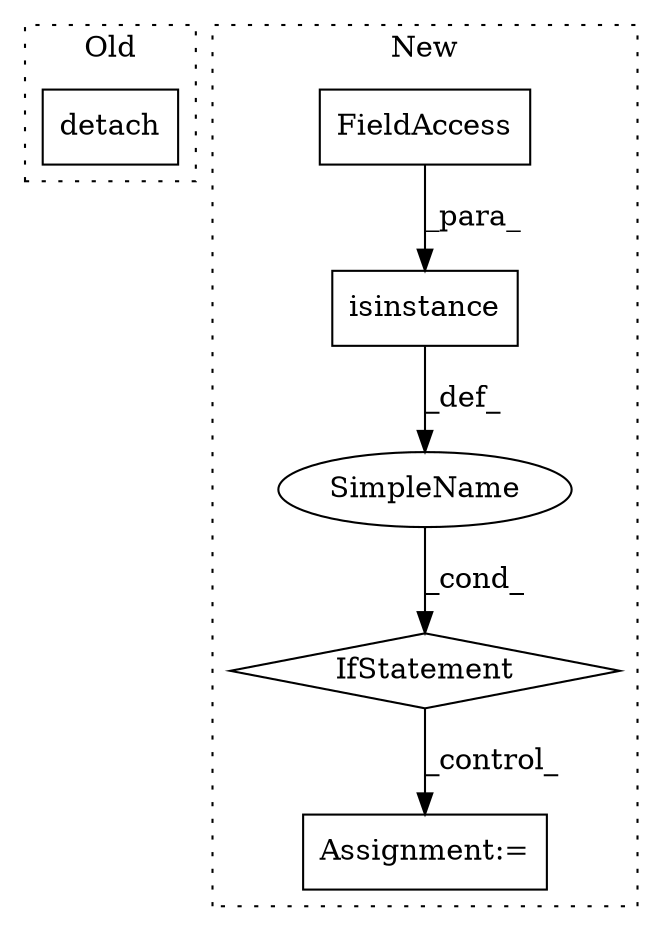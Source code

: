 digraph G {
subgraph cluster0 {
1 [label="detach" a="32" s="1472" l="8" shape="box"];
label = "Old";
style="dotted";
}
subgraph cluster1 {
2 [label="isinstance" a="32" s="1284,1304" l="11,1" shape="box"];
3 [label="FieldAccess" a="22" s="1299" l="5" shape="box"];
4 [label="IfStatement" a="25" s="1280,1305" l="4,2" shape="diamond"];
5 [label="SimpleName" a="42" s="" l="" shape="ellipse"];
6 [label="Assignment:=" a="7" s="1430" l="19" shape="box"];
label = "New";
style="dotted";
}
2 -> 5 [label="_def_"];
3 -> 2 [label="_para_"];
4 -> 6 [label="_control_"];
5 -> 4 [label="_cond_"];
}